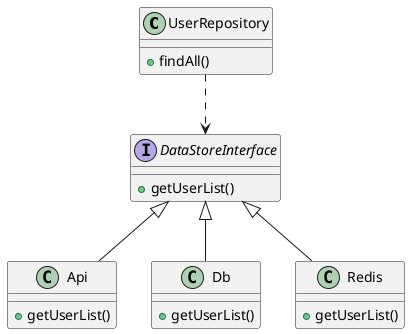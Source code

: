 @startuml 5.3.3

class UserRepository {
    +findAll()
}

interface DataStoreInterface {
    +getUserList()
}

class Api {
    +getUserList()
}

class Db {
    +getUserList()
}

class Redis {
    +getUserList()
}

UserRepository ..> DataStoreInterface
DataStoreInterface <|-- Api
DataStoreInterface <|-- Db
DataStoreInterface <|-- Redis

@enduml
